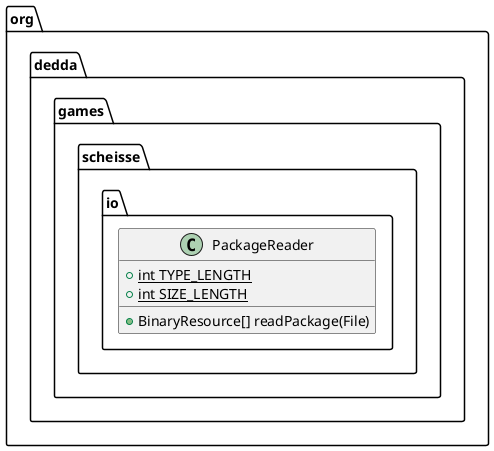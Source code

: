 @startuml
class org.dedda.games.scheisse.io.PackageReader{
    + {static} int TYPE_LENGTH
    + {static} int SIZE_LENGTH
    + BinaryResource[] readPackage(File)
}
@enduml